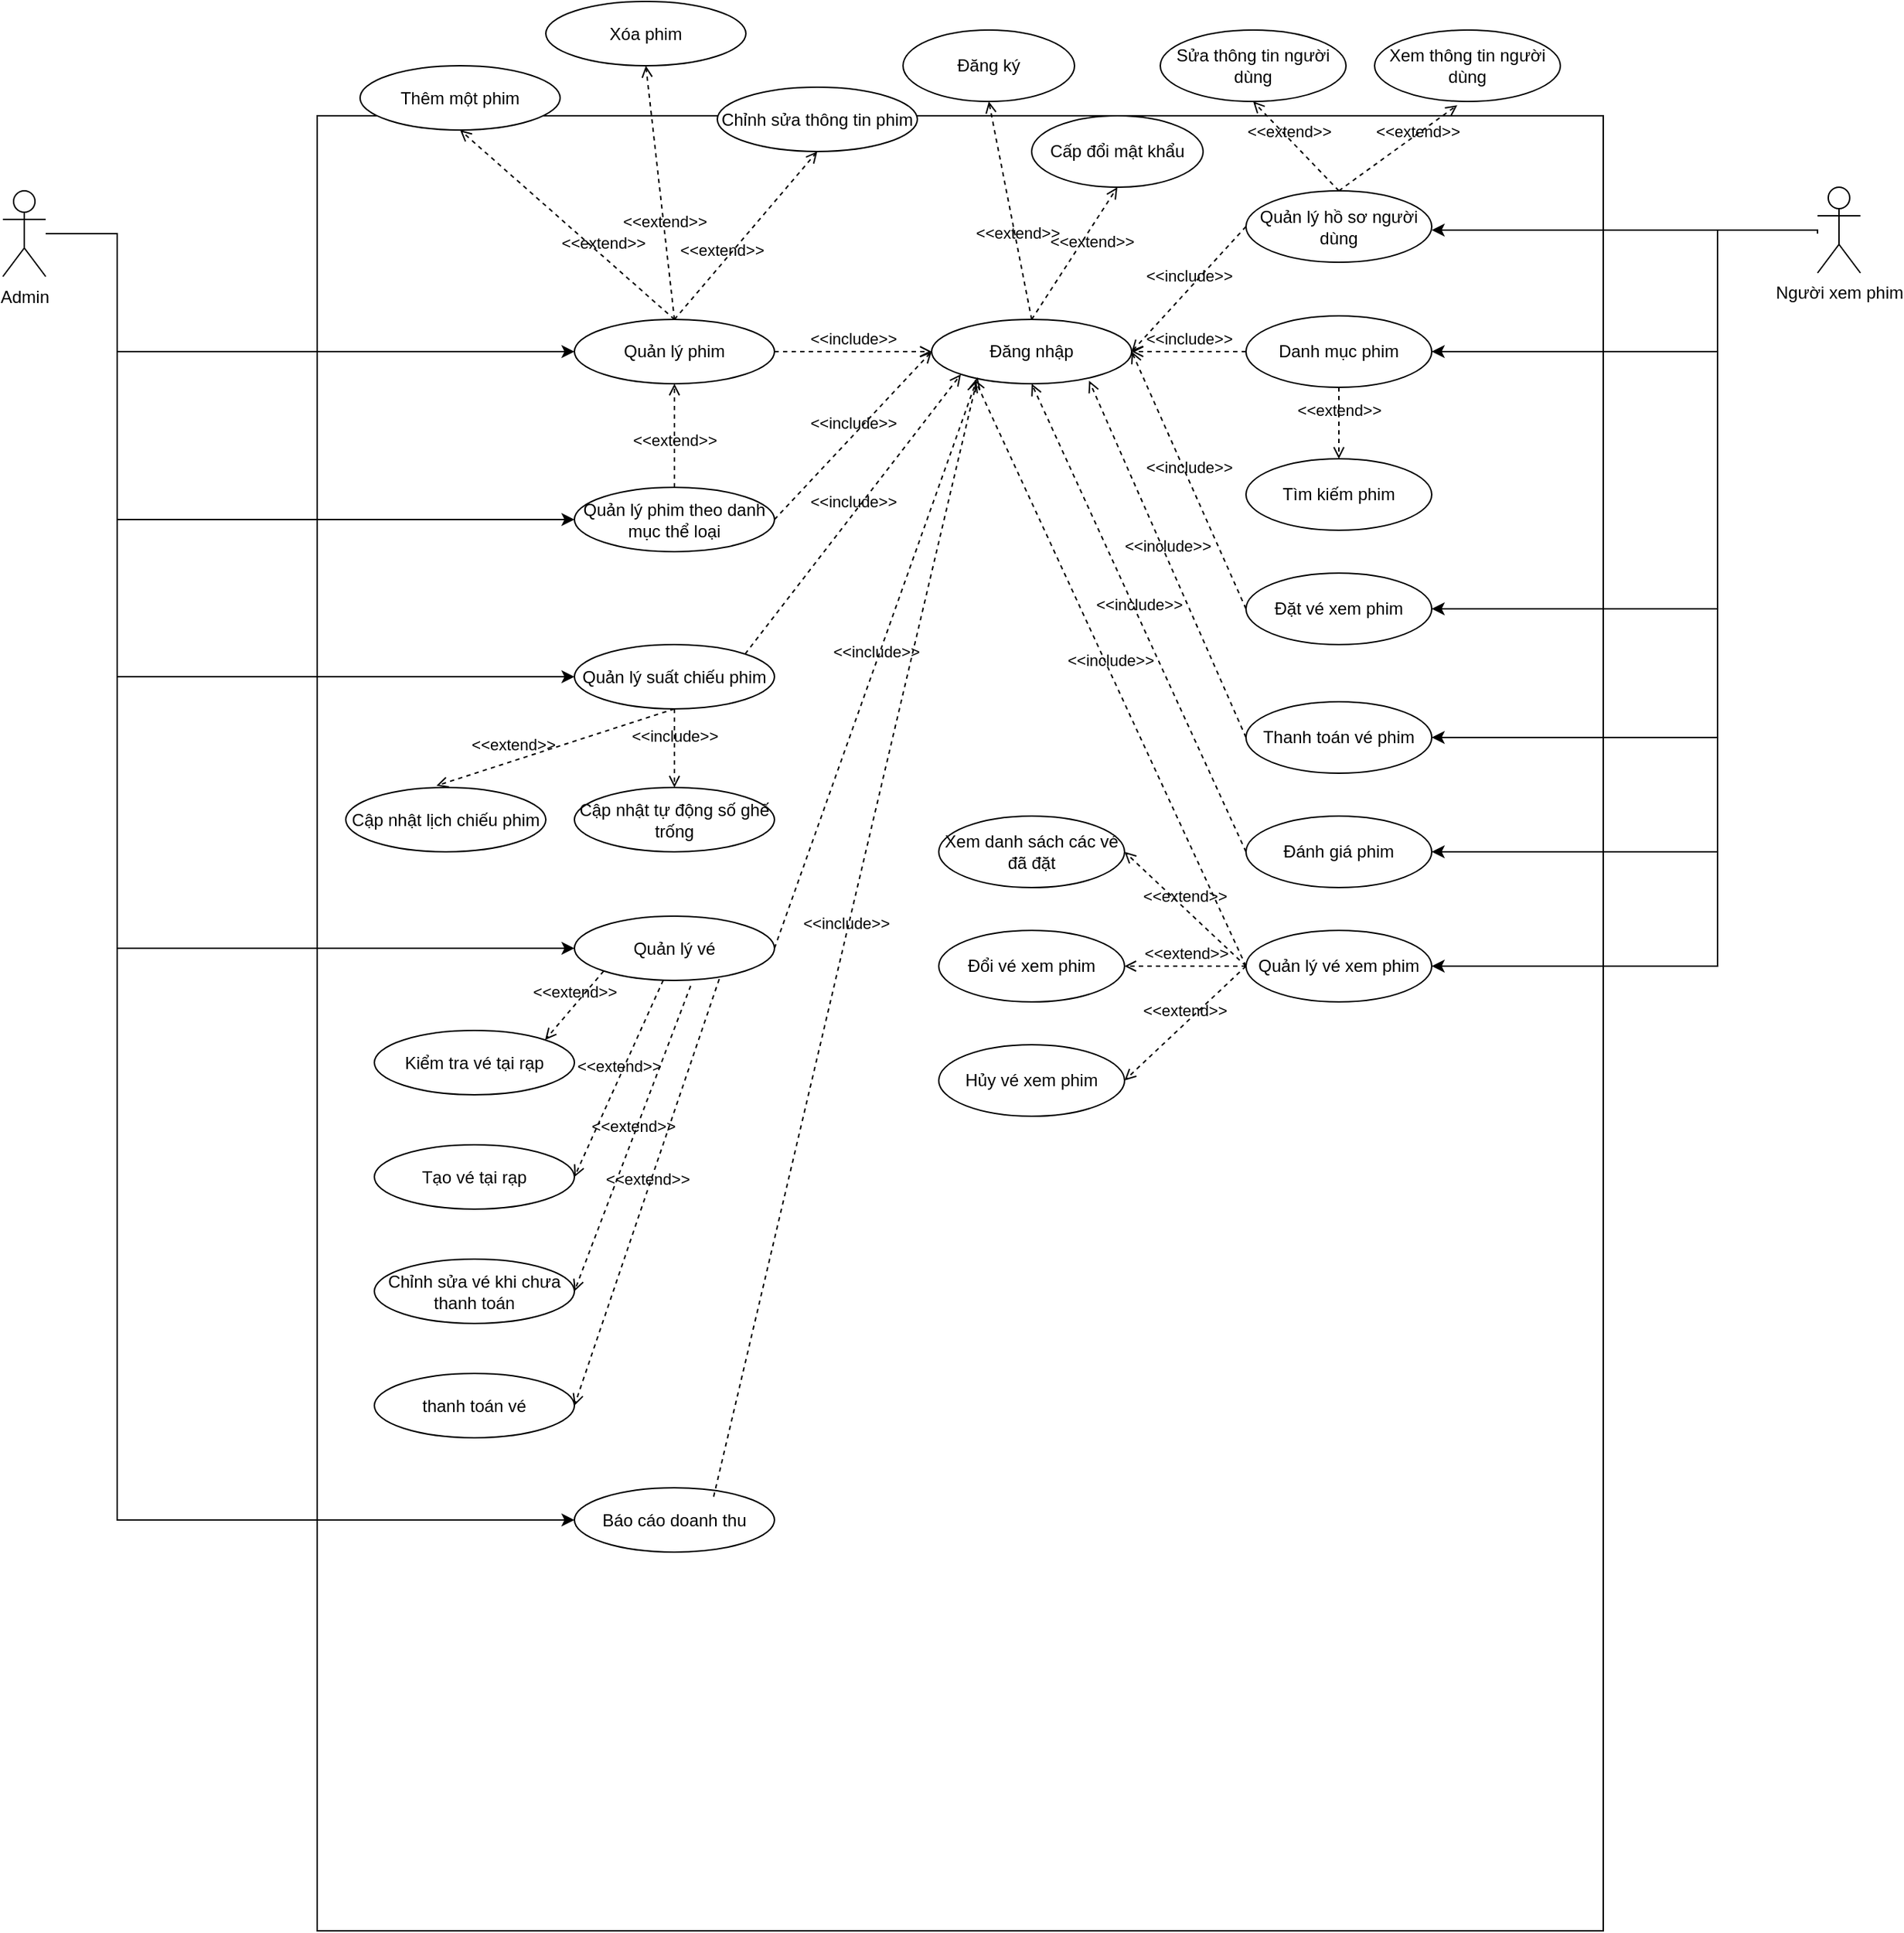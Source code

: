<mxfile>
    <diagram name="All Use case Diagram" id="IGQNDPXfDh_V1DBwaKHE">
        <mxGraphModel dx="1955" dy="657" grid="1" gridSize="10" guides="1" tooltips="1" connect="1" arrows="1" fold="1" page="1" pageScale="1" pageWidth="850" pageHeight="1100" math="0" shadow="0">
            <root>
                <mxCell id="0"/>
                <mxCell id="1" parent="0"/>
                <mxCell id="J7-MSEY-YR7QTqhDCGo0-1" value="" style="rounded=0;whiteSpace=wrap;html=1;" parent="1" vertex="1">
                    <mxGeometry x="-1370" y="230" width="900" height="1270" as="geometry"/>
                </mxCell>
                <mxCell id="J7-MSEY-YR7QTqhDCGo0-59" style="edgeStyle=orthogonalEdgeStyle;rounded=0;orthogonalLoop=1;jettySize=auto;html=1;entryX=0;entryY=0.5;entryDx=0;entryDy=0;" parent="1" source="J7-MSEY-YR7QTqhDCGo0-2" target="J7-MSEY-YR7QTqhDCGo0-42" edge="1">
                    <mxGeometry relative="1" as="geometry">
                        <Array as="points">
                            <mxPoint x="-1510" y="313"/>
                            <mxPoint x="-1510" y="395"/>
                        </Array>
                    </mxGeometry>
                </mxCell>
                <mxCell id="J7-MSEY-YR7QTqhDCGo0-60" style="edgeStyle=orthogonalEdgeStyle;rounded=0;orthogonalLoop=1;jettySize=auto;html=1;entryX=0;entryY=0.5;entryDx=0;entryDy=0;" parent="1" source="J7-MSEY-YR7QTqhDCGo0-2" target="J7-MSEY-YR7QTqhDCGo0-50" edge="1">
                    <mxGeometry relative="1" as="geometry">
                        <Array as="points">
                            <mxPoint x="-1510" y="313"/>
                            <mxPoint x="-1510" y="513"/>
                        </Array>
                    </mxGeometry>
                </mxCell>
                <mxCell id="J7-MSEY-YR7QTqhDCGo0-61" style="edgeStyle=orthogonalEdgeStyle;rounded=0;orthogonalLoop=1;jettySize=auto;html=1;entryX=0;entryY=0.5;entryDx=0;entryDy=0;" parent="1" source="J7-MSEY-YR7QTqhDCGo0-2" target="J7-MSEY-YR7QTqhDCGo0-53" edge="1">
                    <mxGeometry relative="1" as="geometry">
                        <Array as="points">
                            <mxPoint x="-1510" y="313"/>
                            <mxPoint x="-1510" y="623"/>
                        </Array>
                    </mxGeometry>
                </mxCell>
                <mxCell id="J7-MSEY-YR7QTqhDCGo0-62" style="edgeStyle=orthogonalEdgeStyle;rounded=0;orthogonalLoop=1;jettySize=auto;html=1;entryX=0;entryY=0.5;entryDx=0;entryDy=0;" parent="1" source="J7-MSEY-YR7QTqhDCGo0-2" target="J7-MSEY-YR7QTqhDCGo0-63" edge="1">
                    <mxGeometry relative="1" as="geometry">
                        <mxPoint x="-1575" y="720" as="targetPoint"/>
                        <Array as="points">
                            <mxPoint x="-1510" y="313"/>
                            <mxPoint x="-1510" y="813"/>
                        </Array>
                    </mxGeometry>
                </mxCell>
                <mxCell id="J7-MSEY-YR7QTqhDCGo0-76" style="edgeStyle=orthogonalEdgeStyle;rounded=0;orthogonalLoop=1;jettySize=auto;html=1;entryX=0;entryY=0.5;entryDx=0;entryDy=0;" parent="1" source="J7-MSEY-YR7QTqhDCGo0-2" target="J7-MSEY-YR7QTqhDCGo0-74" edge="1">
                    <mxGeometry relative="1" as="geometry">
                        <Array as="points">
                            <mxPoint x="-1510" y="313"/>
                            <mxPoint x="-1510" y="1213"/>
                        </Array>
                    </mxGeometry>
                </mxCell>
                <mxCell id="J7-MSEY-YR7QTqhDCGo0-2" value="Admin" style="shape=umlActor;verticalLabelPosition=bottom;verticalAlign=top;html=1;outlineConnect=0;" parent="1" vertex="1">
                    <mxGeometry x="-1590" y="282.5" width="30" height="60" as="geometry"/>
                </mxCell>
                <mxCell id="J7-MSEY-YR7QTqhDCGo0-36" style="edgeStyle=orthogonalEdgeStyle;rounded=0;orthogonalLoop=1;jettySize=auto;html=1;entryX=1;entryY=0.5;entryDx=0;entryDy=0;" parent="1" edge="1">
                    <mxGeometry relative="1" as="geometry">
                        <mxPoint x="-320" y="312.5" as="sourcePoint"/>
                        <mxPoint x="-590" y="310" as="targetPoint"/>
                        <Array as="points">
                            <mxPoint x="-320" y="310"/>
                        </Array>
                    </mxGeometry>
                </mxCell>
                <mxCell id="J7-MSEY-YR7QTqhDCGo0-37" style="edgeStyle=orthogonalEdgeStyle;rounded=0;orthogonalLoop=1;jettySize=auto;html=1;entryX=1;entryY=0.5;entryDx=0;entryDy=0;" parent="1" source="J7-MSEY-YR7QTqhDCGo0-3" target="J7-MSEY-YR7QTqhDCGo0-17" edge="1">
                    <mxGeometry relative="1" as="geometry">
                        <Array as="points">
                            <mxPoint x="-390" y="310"/>
                            <mxPoint x="-390" y="395"/>
                        </Array>
                    </mxGeometry>
                </mxCell>
                <mxCell id="J7-MSEY-YR7QTqhDCGo0-38" style="edgeStyle=orthogonalEdgeStyle;rounded=0;orthogonalLoop=1;jettySize=auto;html=1;entryX=1;entryY=0.5;entryDx=0;entryDy=0;" parent="1" source="J7-MSEY-YR7QTqhDCGo0-3" target="J7-MSEY-YR7QTqhDCGo0-22" edge="1">
                    <mxGeometry relative="1" as="geometry">
                        <Array as="points">
                            <mxPoint x="-390" y="310"/>
                            <mxPoint x="-390" y="575"/>
                        </Array>
                    </mxGeometry>
                </mxCell>
                <mxCell id="J7-MSEY-YR7QTqhDCGo0-39" style="edgeStyle=orthogonalEdgeStyle;rounded=0;orthogonalLoop=1;jettySize=auto;html=1;entryX=1;entryY=0.5;entryDx=0;entryDy=0;" parent="1" source="J7-MSEY-YR7QTqhDCGo0-3" target="J7-MSEY-YR7QTqhDCGo0-24" edge="1">
                    <mxGeometry relative="1" as="geometry">
                        <Array as="points">
                            <mxPoint x="-390" y="310"/>
                            <mxPoint x="-390" y="665"/>
                        </Array>
                    </mxGeometry>
                </mxCell>
                <mxCell id="J7-MSEY-YR7QTqhDCGo0-40" style="edgeStyle=orthogonalEdgeStyle;rounded=0;orthogonalLoop=1;jettySize=auto;html=1;entryX=1;entryY=0.5;entryDx=0;entryDy=0;" parent="1" source="J7-MSEY-YR7QTqhDCGo0-3" target="J7-MSEY-YR7QTqhDCGo0-33" edge="1">
                    <mxGeometry relative="1" as="geometry">
                        <Array as="points">
                            <mxPoint x="-390" y="310"/>
                            <mxPoint x="-390" y="745"/>
                        </Array>
                    </mxGeometry>
                </mxCell>
                <mxCell id="J7-MSEY-YR7QTqhDCGo0-41" style="edgeStyle=orthogonalEdgeStyle;rounded=0;orthogonalLoop=1;jettySize=auto;html=1;entryX=1;entryY=0.5;entryDx=0;entryDy=0;" parent="1" source="J7-MSEY-YR7QTqhDCGo0-3" target="J7-MSEY-YR7QTqhDCGo0-26" edge="1">
                    <mxGeometry relative="1" as="geometry">
                        <Array as="points">
                            <mxPoint x="-390" y="310"/>
                            <mxPoint x="-390" y="825"/>
                        </Array>
                    </mxGeometry>
                </mxCell>
                <mxCell id="J7-MSEY-YR7QTqhDCGo0-3" value="Người xem phim" style="shape=umlActor;verticalLabelPosition=bottom;verticalAlign=top;html=1;outlineConnect=0;" parent="1" vertex="1">
                    <mxGeometry x="-320" y="280" width="30" height="60" as="geometry"/>
                </mxCell>
                <mxCell id="J7-MSEY-YR7QTqhDCGo0-4" value="Đăng nhập" style="ellipse;whiteSpace=wrap;html=1;" parent="1" vertex="1">
                    <mxGeometry x="-940" y="372.5" width="140" height="45" as="geometry"/>
                </mxCell>
                <mxCell id="J7-MSEY-YR7QTqhDCGo0-5" value="Đăng ký" style="ellipse;whiteSpace=wrap;html=1;" parent="1" vertex="1">
                    <mxGeometry x="-960" y="170" width="120" height="50" as="geometry"/>
                </mxCell>
                <mxCell id="J7-MSEY-YR7QTqhDCGo0-6" value="&amp;lt;&amp;lt;extend&amp;gt;&amp;gt;" style="html=1;verticalAlign=bottom;labelBackgroundColor=none;endArrow=open;endFill=0;dashed=1;rounded=0;exitX=0.5;exitY=0;exitDx=0;exitDy=0;entryX=0.5;entryY=1;entryDx=0;entryDy=0;" parent="1" source="J7-MSEY-YR7QTqhDCGo0-4" target="J7-MSEY-YR7QTqhDCGo0-5" edge="1">
                    <mxGeometry x="-0.333" width="160" relative="1" as="geometry">
                        <mxPoint x="-1050" y="370" as="sourcePoint"/>
                        <mxPoint x="-890" y="370" as="targetPoint"/>
                        <mxPoint as="offset"/>
                    </mxGeometry>
                </mxCell>
                <mxCell id="J7-MSEY-YR7QTqhDCGo0-7" value="Cấp đổi mật khẩu" style="ellipse;whiteSpace=wrap;html=1;" parent="1" vertex="1">
                    <mxGeometry x="-870" y="230" width="120" height="50" as="geometry"/>
                </mxCell>
                <mxCell id="J7-MSEY-YR7QTqhDCGo0-8" value="&amp;lt;&amp;lt;extend&amp;gt;&amp;gt;" style="html=1;verticalAlign=bottom;labelBackgroundColor=none;endArrow=open;endFill=0;dashed=1;rounded=0;exitX=0.5;exitY=0;exitDx=0;exitDy=0;entryX=0.5;entryY=1;entryDx=0;entryDy=0;" parent="1" source="J7-MSEY-YR7QTqhDCGo0-4" target="J7-MSEY-YR7QTqhDCGo0-7" edge="1">
                    <mxGeometry x="0.11" y="-11" width="160" relative="1" as="geometry">
                        <mxPoint x="-950" y="295" as="sourcePoint"/>
                        <mxPoint x="-1010" y="250" as="targetPoint"/>
                        <mxPoint as="offset"/>
                    </mxGeometry>
                </mxCell>
                <mxCell id="J7-MSEY-YR7QTqhDCGo0-9" value="Quản lý hồ sơ người dùng" style="ellipse;whiteSpace=wrap;html=1;" parent="1" vertex="1">
                    <mxGeometry x="-720" y="282.5" width="130" height="50" as="geometry"/>
                </mxCell>
                <mxCell id="J7-MSEY-YR7QTqhDCGo0-13" value="Xem thông tin người dùng" style="ellipse;whiteSpace=wrap;html=1;" parent="1" vertex="1">
                    <mxGeometry x="-630" y="170" width="130" height="50" as="geometry"/>
                </mxCell>
                <mxCell id="J7-MSEY-YR7QTqhDCGo0-14" value="Sửa thông tin người dùng" style="ellipse;whiteSpace=wrap;html=1;" parent="1" vertex="1">
                    <mxGeometry x="-780" y="170" width="130" height="50" as="geometry"/>
                </mxCell>
                <mxCell id="J7-MSEY-YR7QTqhDCGo0-15" value="&amp;lt;&amp;lt;extend&amp;gt;&amp;gt;" style="html=1;verticalAlign=bottom;labelBackgroundColor=none;endArrow=open;endFill=0;dashed=1;rounded=0;exitX=0.5;exitY=0;exitDx=0;exitDy=0;entryX=0.445;entryY=1.052;entryDx=0;entryDy=0;entryPerimeter=0;" parent="1" source="J7-MSEY-YR7QTqhDCGo0-9" target="J7-MSEY-YR7QTqhDCGo0-13" edge="1">
                    <mxGeometry x="0.244" y="-6" width="160" relative="1" as="geometry">
                        <mxPoint x="-935" y="295" as="sourcePoint"/>
                        <mxPoint x="-860" y="230" as="targetPoint"/>
                        <mxPoint as="offset"/>
                    </mxGeometry>
                </mxCell>
                <mxCell id="J7-MSEY-YR7QTqhDCGo0-16" value="&amp;lt;&amp;lt;extend&amp;gt;&amp;gt;" style="html=1;verticalAlign=bottom;labelBackgroundColor=none;endArrow=open;endFill=0;dashed=1;rounded=0;exitX=0.5;exitY=0;exitDx=0;exitDy=0;entryX=0.5;entryY=1;entryDx=0;entryDy=0;" parent="1" source="J7-MSEY-YR7QTqhDCGo0-9" target="J7-MSEY-YR7QTqhDCGo0-14" edge="1">
                    <mxGeometry x="0.101" y="3" width="160" relative="1" as="geometry">
                        <mxPoint x="-645" y="305" as="sourcePoint"/>
                        <mxPoint x="-562" y="233" as="targetPoint"/>
                        <mxPoint as="offset"/>
                    </mxGeometry>
                </mxCell>
                <mxCell id="J7-MSEY-YR7QTqhDCGo0-17" value="Danh mục phim" style="ellipse;whiteSpace=wrap;html=1;" parent="1" vertex="1">
                    <mxGeometry x="-720" y="370" width="130" height="50" as="geometry"/>
                </mxCell>
                <mxCell id="J7-MSEY-YR7QTqhDCGo0-18" value="Tìm kiếm phim" style="ellipse;whiteSpace=wrap;html=1;" parent="1" vertex="1">
                    <mxGeometry x="-720" y="470" width="130" height="50" as="geometry"/>
                </mxCell>
                <mxCell id="J7-MSEY-YR7QTqhDCGo0-19" value="&amp;lt;&amp;lt;extend&amp;gt;&amp;gt;" style="html=1;verticalAlign=bottom;labelBackgroundColor=none;endArrow=open;endFill=0;dashed=1;rounded=0;exitX=0.5;exitY=1;exitDx=0;exitDy=0;entryX=0.5;entryY=0;entryDx=0;entryDy=0;" parent="1" source="J7-MSEY-YR7QTqhDCGo0-17" target="J7-MSEY-YR7QTqhDCGo0-18" edge="1">
                    <mxGeometry width="160" relative="1" as="geometry">
                        <mxPoint x="-645" y="305" as="sourcePoint"/>
                        <mxPoint x="-562" y="233" as="targetPoint"/>
                        <mxPoint as="offset"/>
                    </mxGeometry>
                </mxCell>
                <mxCell id="J7-MSEY-YR7QTqhDCGo0-20" value="&amp;lt;&amp;lt;include&amp;gt;&amp;gt;" style="html=1;verticalAlign=bottom;labelBackgroundColor=none;endArrow=open;endFill=0;dashed=1;rounded=0;entryX=1;entryY=0.5;entryDx=0;entryDy=0;exitX=0;exitY=0.5;exitDx=0;exitDy=0;" parent="1" source="J7-MSEY-YR7QTqhDCGo0-9" target="J7-MSEY-YR7QTqhDCGo0-4" edge="1">
                    <mxGeometry width="160" relative="1" as="geometry">
                        <mxPoint x="-870" y="490" as="sourcePoint"/>
                        <mxPoint x="-710" y="490" as="targetPoint"/>
                    </mxGeometry>
                </mxCell>
                <mxCell id="J7-MSEY-YR7QTqhDCGo0-21" value="&amp;lt;&amp;lt;include&amp;gt;&amp;gt;" style="html=1;verticalAlign=bottom;labelBackgroundColor=none;endArrow=open;endFill=0;dashed=1;rounded=0;entryX=1;entryY=0.5;entryDx=0;entryDy=0;exitX=0;exitY=0.5;exitDx=0;exitDy=0;" parent="1" source="J7-MSEY-YR7QTqhDCGo0-17" target="J7-MSEY-YR7QTqhDCGo0-4" edge="1">
                    <mxGeometry width="160" relative="1" as="geometry">
                        <mxPoint x="-710" y="330" as="sourcePoint"/>
                        <mxPoint x="-865" y="318" as="targetPoint"/>
                    </mxGeometry>
                </mxCell>
                <mxCell id="J7-MSEY-YR7QTqhDCGo0-22" value="Đặt vé xem phim" style="ellipse;whiteSpace=wrap;html=1;" parent="1" vertex="1">
                    <mxGeometry x="-720" y="550" width="130" height="50" as="geometry"/>
                </mxCell>
                <mxCell id="J7-MSEY-YR7QTqhDCGo0-23" value="&amp;lt;&amp;lt;include&amp;gt;&amp;gt;" style="html=1;verticalAlign=bottom;labelBackgroundColor=none;endArrow=open;endFill=0;dashed=1;rounded=0;entryX=1;entryY=0.5;entryDx=0;entryDy=0;exitX=0;exitY=0.5;exitDx=0;exitDy=0;" parent="1" source="J7-MSEY-YR7QTqhDCGo0-22" target="J7-MSEY-YR7QTqhDCGo0-4" edge="1">
                    <mxGeometry width="160" relative="1" as="geometry">
                        <mxPoint x="-710" y="405" as="sourcePoint"/>
                        <mxPoint x="-865" y="318" as="targetPoint"/>
                    </mxGeometry>
                </mxCell>
                <mxCell id="J7-MSEY-YR7QTqhDCGo0-24" value="Thanh toán vé phim" style="ellipse;whiteSpace=wrap;html=1;" parent="1" vertex="1">
                    <mxGeometry x="-720" y="640" width="130" height="50" as="geometry"/>
                </mxCell>
                <mxCell id="J7-MSEY-YR7QTqhDCGo0-25" value="&amp;lt;&amp;lt;include&amp;gt;&amp;gt;" style="html=1;verticalAlign=bottom;labelBackgroundColor=none;endArrow=open;endFill=0;dashed=1;rounded=0;exitX=0;exitY=0.5;exitDx=0;exitDy=0;entryX=0.787;entryY=0.953;entryDx=0;entryDy=0;entryPerimeter=0;" parent="1" source="J7-MSEY-YR7QTqhDCGo0-24" target="J7-MSEY-YR7QTqhDCGo0-4" edge="1">
                    <mxGeometry width="160" relative="1" as="geometry">
                        <mxPoint x="-710" y="605" as="sourcePoint"/>
                        <mxPoint x="-870" y="420" as="targetPoint"/>
                        <Array as="points"/>
                    </mxGeometry>
                </mxCell>
                <mxCell id="J7-MSEY-YR7QTqhDCGo0-26" value="Quản lý vé xem phim" style="ellipse;whiteSpace=wrap;html=1;" parent="1" vertex="1">
                    <mxGeometry x="-720" y="800" width="130" height="50" as="geometry"/>
                </mxCell>
                <mxCell id="J7-MSEY-YR7QTqhDCGo0-27" value="Xem danh sách các vé đã đặt" style="ellipse;whiteSpace=wrap;html=1;" parent="1" vertex="1">
                    <mxGeometry x="-935" y="720" width="130" height="50" as="geometry"/>
                </mxCell>
                <mxCell id="J7-MSEY-YR7QTqhDCGo0-28" value="&amp;lt;&amp;lt;extend&amp;gt;&amp;gt;" style="html=1;verticalAlign=bottom;labelBackgroundColor=none;endArrow=open;endFill=0;dashed=1;rounded=0;exitX=0;exitY=0.5;exitDx=0;exitDy=0;entryX=1;entryY=0.5;entryDx=0;entryDy=0;" parent="1" source="J7-MSEY-YR7QTqhDCGo0-26" target="J7-MSEY-YR7QTqhDCGo0-27" edge="1">
                    <mxGeometry width="160" relative="1" as="geometry">
                        <mxPoint x="-645" y="430" as="sourcePoint"/>
                        <mxPoint x="-645" y="480" as="targetPoint"/>
                        <mxPoint as="offset"/>
                    </mxGeometry>
                </mxCell>
                <mxCell id="J7-MSEY-YR7QTqhDCGo0-29" value="Đổi vé xem phim" style="ellipse;whiteSpace=wrap;html=1;" parent="1" vertex="1">
                    <mxGeometry x="-935" y="800" width="130" height="50" as="geometry"/>
                </mxCell>
                <mxCell id="J7-MSEY-YR7QTqhDCGo0-30" value="Hủy vé xem phim" style="ellipse;whiteSpace=wrap;html=1;" parent="1" vertex="1">
                    <mxGeometry x="-935" y="880" width="130" height="50" as="geometry"/>
                </mxCell>
                <mxCell id="J7-MSEY-YR7QTqhDCGo0-31" value="&amp;lt;&amp;lt;extend&amp;gt;&amp;gt;" style="html=1;verticalAlign=bottom;labelBackgroundColor=none;endArrow=open;endFill=0;dashed=1;rounded=0;exitX=0;exitY=0.5;exitDx=0;exitDy=0;entryX=1;entryY=0.5;entryDx=0;entryDy=0;" parent="1" source="J7-MSEY-YR7QTqhDCGo0-26" target="J7-MSEY-YR7QTqhDCGo0-29" edge="1">
                    <mxGeometry width="160" relative="1" as="geometry">
                        <mxPoint x="-710" y="675" as="sourcePoint"/>
                        <mxPoint x="-795" y="645" as="targetPoint"/>
                        <mxPoint as="offset"/>
                    </mxGeometry>
                </mxCell>
                <mxCell id="J7-MSEY-YR7QTqhDCGo0-32" value="&amp;lt;&amp;lt;extend&amp;gt;&amp;gt;" style="html=1;verticalAlign=bottom;labelBackgroundColor=none;endArrow=open;endFill=0;dashed=1;rounded=0;exitX=0;exitY=0.5;exitDx=0;exitDy=0;entryX=1;entryY=0.5;entryDx=0;entryDy=0;" parent="1" source="J7-MSEY-YR7QTqhDCGo0-26" target="J7-MSEY-YR7QTqhDCGo0-30" edge="1">
                    <mxGeometry width="160" relative="1" as="geometry">
                        <mxPoint x="-700" y="685" as="sourcePoint"/>
                        <mxPoint x="-795" y="715" as="targetPoint"/>
                        <mxPoint as="offset"/>
                    </mxGeometry>
                </mxCell>
                <mxCell id="J7-MSEY-YR7QTqhDCGo0-33" value="Đánh giá phim" style="ellipse;whiteSpace=wrap;html=1;" parent="1" vertex="1">
                    <mxGeometry x="-720" y="720" width="130" height="50" as="geometry"/>
                </mxCell>
                <mxCell id="J7-MSEY-YR7QTqhDCGo0-34" value="&amp;lt;&amp;lt;include&amp;gt;&amp;gt;" style="html=1;verticalAlign=bottom;labelBackgroundColor=none;endArrow=open;endFill=0;dashed=1;rounded=0;entryX=0.216;entryY=0.936;entryDx=0;entryDy=0;exitX=0;exitY=0.5;exitDx=0;exitDy=0;entryPerimeter=0;" parent="1" source="J7-MSEY-YR7QTqhDCGo0-26" target="J7-MSEY-YR7QTqhDCGo0-4" edge="1">
                    <mxGeometry width="160" relative="1" as="geometry">
                        <mxPoint x="-710" y="675" as="sourcePoint"/>
                        <mxPoint x="-790" y="405" as="targetPoint"/>
                    </mxGeometry>
                </mxCell>
                <mxCell id="J7-MSEY-YR7QTqhDCGo0-35" value="&amp;lt;&amp;lt;include&amp;gt;&amp;gt;" style="html=1;verticalAlign=bottom;labelBackgroundColor=none;endArrow=open;endFill=0;dashed=1;rounded=0;entryX=0.5;entryY=1;entryDx=0;entryDy=0;exitX=0;exitY=0.5;exitDx=0;exitDy=0;" parent="1" source="J7-MSEY-YR7QTqhDCGo0-33" target="J7-MSEY-YR7QTqhDCGo0-4" edge="1">
                    <mxGeometry width="160" relative="1" as="geometry">
                        <mxPoint x="-710" y="755" as="sourcePoint"/>
                        <mxPoint x="-860" y="428" as="targetPoint"/>
                    </mxGeometry>
                </mxCell>
                <mxCell id="J7-MSEY-YR7QTqhDCGo0-42" value="Quản lý phim" style="ellipse;whiteSpace=wrap;html=1;" parent="1" vertex="1">
                    <mxGeometry x="-1190" y="372.5" width="140" height="45" as="geometry"/>
                </mxCell>
                <mxCell id="J7-MSEY-YR7QTqhDCGo0-43" value="Thêm một phim" style="ellipse;whiteSpace=wrap;html=1;" parent="1" vertex="1">
                    <mxGeometry x="-1340" y="195" width="140" height="45" as="geometry"/>
                </mxCell>
                <mxCell id="J7-MSEY-YR7QTqhDCGo0-44" value="Chỉnh sửa thông tin phim" style="ellipse;whiteSpace=wrap;html=1;" parent="1" vertex="1">
                    <mxGeometry x="-1090" y="210" width="140" height="45" as="geometry"/>
                </mxCell>
                <mxCell id="J7-MSEY-YR7QTqhDCGo0-45" value="Xóa phim" style="ellipse;whiteSpace=wrap;html=1;" parent="1" vertex="1">
                    <mxGeometry x="-1210" y="150" width="140" height="45" as="geometry"/>
                </mxCell>
                <mxCell id="J7-MSEY-YR7QTqhDCGo0-46" value="&amp;lt;&amp;lt;include&amp;gt;&amp;gt;" style="html=1;verticalAlign=bottom;labelBackgroundColor=none;endArrow=open;endFill=0;dashed=1;rounded=0;entryX=0;entryY=0.5;entryDx=0;entryDy=0;exitX=1;exitY=0.5;exitDx=0;exitDy=0;" parent="1" source="J7-MSEY-YR7QTqhDCGo0-42" target="J7-MSEY-YR7QTqhDCGo0-4" edge="1">
                    <mxGeometry width="160" relative="1" as="geometry">
                        <mxPoint x="-710" y="405" as="sourcePoint"/>
                        <mxPoint x="-790" y="405" as="targetPoint"/>
                    </mxGeometry>
                </mxCell>
                <mxCell id="J7-MSEY-YR7QTqhDCGo0-47" value="&amp;lt;&amp;lt;extend&amp;gt;&amp;gt;" style="html=1;verticalAlign=bottom;labelBackgroundColor=none;endArrow=open;endFill=0;dashed=1;rounded=0;exitX=0.5;exitY=0;exitDx=0;exitDy=0;entryX=0.5;entryY=1;entryDx=0;entryDy=0;" parent="1" source="J7-MSEY-YR7QTqhDCGo0-42" target="J7-MSEY-YR7QTqhDCGo0-44" edge="1">
                    <mxGeometry x="-0.333" width="160" relative="1" as="geometry">
                        <mxPoint x="-860" y="383" as="sourcePoint"/>
                        <mxPoint x="-890" y="230" as="targetPoint"/>
                        <mxPoint as="offset"/>
                    </mxGeometry>
                </mxCell>
                <mxCell id="J7-MSEY-YR7QTqhDCGo0-48" value="&amp;lt;&amp;lt;extend&amp;gt;&amp;gt;" style="html=1;verticalAlign=bottom;labelBackgroundColor=none;endArrow=open;endFill=0;dashed=1;rounded=0;exitX=0.5;exitY=0;exitDx=0;exitDy=0;entryX=0.5;entryY=1;entryDx=0;entryDy=0;strokeColor=default;align=center;fontFamily=Helvetica;fontSize=11;fontColor=default;" parent="1" source="J7-MSEY-YR7QTqhDCGo0-42" target="J7-MSEY-YR7QTqhDCGo0-45" edge="1">
                    <mxGeometry x="-0.333" width="160" relative="1" as="geometry">
                        <mxPoint x="-1110" y="383" as="sourcePoint"/>
                        <mxPoint x="-1010" y="290" as="targetPoint"/>
                        <mxPoint as="offset"/>
                    </mxGeometry>
                </mxCell>
                <mxCell id="J7-MSEY-YR7QTqhDCGo0-49" value="&amp;lt;&amp;lt;extend&amp;gt;&amp;gt;" style="html=1;verticalAlign=bottom;labelBackgroundColor=none;endArrow=open;endFill=0;dashed=1;rounded=0;exitX=0.5;exitY=0;exitDx=0;exitDy=0;entryX=0.5;entryY=1;entryDx=0;entryDy=0;strokeColor=default;align=center;fontFamily=Helvetica;fontSize=11;fontColor=default;" parent="1" source="J7-MSEY-YR7QTqhDCGo0-42" target="J7-MSEY-YR7QTqhDCGo0-43" edge="1">
                    <mxGeometry x="-0.333" width="160" relative="1" as="geometry">
                        <mxPoint x="-1110" y="383" as="sourcePoint"/>
                        <mxPoint x="-1150" y="315" as="targetPoint"/>
                        <mxPoint as="offset"/>
                    </mxGeometry>
                </mxCell>
                <mxCell id="J7-MSEY-YR7QTqhDCGo0-50" value="Quản lý phim theo danh mục thể loại" style="ellipse;whiteSpace=wrap;html=1;" parent="1" vertex="1">
                    <mxGeometry x="-1190" y="490" width="140" height="45" as="geometry"/>
                </mxCell>
                <mxCell id="J7-MSEY-YR7QTqhDCGo0-51" value="&amp;lt;&amp;lt;extend&amp;gt;&amp;gt;" style="html=1;verticalAlign=bottom;labelBackgroundColor=none;endArrow=open;endFill=0;dashed=1;rounded=0;exitX=0.5;exitY=0;exitDx=0;exitDy=0;entryX=0.5;entryY=1;entryDx=0;entryDy=0;strokeColor=default;align=center;fontFamily=Helvetica;fontSize=11;fontColor=default;" parent="1" source="J7-MSEY-YR7QTqhDCGo0-50" target="J7-MSEY-YR7QTqhDCGo0-42" edge="1">
                    <mxGeometry x="-0.333" width="160" relative="1" as="geometry">
                        <mxPoint x="-1110" y="383" as="sourcePoint"/>
                        <mxPoint x="-1130" y="205" as="targetPoint"/>
                        <mxPoint as="offset"/>
                    </mxGeometry>
                </mxCell>
                <mxCell id="J7-MSEY-YR7QTqhDCGo0-52" value="&amp;lt;&amp;lt;include&amp;gt;&amp;gt;" style="html=1;verticalAlign=bottom;labelBackgroundColor=none;endArrow=open;endFill=0;dashed=1;rounded=0;entryX=0;entryY=0.5;entryDx=0;entryDy=0;exitX=1;exitY=0.5;exitDx=0;exitDy=0;" parent="1" source="J7-MSEY-YR7QTqhDCGo0-50" target="J7-MSEY-YR7QTqhDCGo0-4" edge="1">
                    <mxGeometry width="160" relative="1" as="geometry">
                        <mxPoint x="-1040" y="405" as="sourcePoint"/>
                        <mxPoint x="-930" y="405" as="targetPoint"/>
                    </mxGeometry>
                </mxCell>
                <mxCell id="J7-MSEY-YR7QTqhDCGo0-53" value="Quản lý suất chiếu phim" style="ellipse;whiteSpace=wrap;html=1;" parent="1" vertex="1">
                    <mxGeometry x="-1190" y="600" width="140" height="45" as="geometry"/>
                </mxCell>
                <mxCell id="J7-MSEY-YR7QTqhDCGo0-54" value="&amp;lt;&amp;lt;include&amp;gt;&amp;gt;" style="html=1;verticalAlign=bottom;labelBackgroundColor=none;endArrow=open;endFill=0;dashed=1;rounded=0;entryX=0;entryY=1;entryDx=0;entryDy=0;exitX=1;exitY=0;exitDx=0;exitDy=0;" parent="1" source="J7-MSEY-YR7QTqhDCGo0-53" target="J7-MSEY-YR7QTqhDCGo0-4" edge="1">
                    <mxGeometry width="160" relative="1" as="geometry">
                        <mxPoint x="-1040" y="523" as="sourcePoint"/>
                        <mxPoint x="-930" y="405" as="targetPoint"/>
                    </mxGeometry>
                </mxCell>
                <mxCell id="J7-MSEY-YR7QTqhDCGo0-55" value="Cập nhật lịch chiếu phim" style="ellipse;whiteSpace=wrap;html=1;" parent="1" vertex="1">
                    <mxGeometry x="-1350" y="700" width="140" height="45" as="geometry"/>
                </mxCell>
                <mxCell id="J7-MSEY-YR7QTqhDCGo0-56" value="Cập nhật tự động số ghế trống" style="ellipse;whiteSpace=wrap;html=1;" parent="1" vertex="1">
                    <mxGeometry x="-1190" y="700" width="140" height="45" as="geometry"/>
                </mxCell>
                <mxCell id="J7-MSEY-YR7QTqhDCGo0-57" value="&amp;lt;&amp;lt;extend&amp;gt;&amp;gt;" style="html=1;verticalAlign=bottom;labelBackgroundColor=none;endArrow=open;endFill=0;dashed=1;rounded=0;entryX=0.453;entryY=-0.027;entryDx=0;entryDy=0;strokeColor=default;align=center;fontFamily=Helvetica;fontSize=11;fontColor=default;entryPerimeter=0;exitX=0.5;exitY=1;exitDx=0;exitDy=0;" parent="1" source="J7-MSEY-YR7QTqhDCGo0-53" target="J7-MSEY-YR7QTqhDCGo0-55" edge="1">
                    <mxGeometry x="0.346" y="-1" width="160" relative="1" as="geometry">
                        <mxPoint x="-1130" y="650" as="sourcePoint"/>
                        <mxPoint x="-1110" y="428" as="targetPoint"/>
                        <mxPoint y="-1" as="offset"/>
                        <Array as="points"/>
                    </mxGeometry>
                </mxCell>
                <mxCell id="J7-MSEY-YR7QTqhDCGo0-58" value="&amp;lt;&amp;lt;include&amp;gt;&amp;gt;" style="html=1;verticalAlign=bottom;labelBackgroundColor=none;endArrow=open;endFill=0;dashed=1;rounded=0;entryX=0.5;entryY=0;entryDx=0;entryDy=0;exitX=0.5;exitY=1;exitDx=0;exitDy=0;" parent="1" source="J7-MSEY-YR7QTqhDCGo0-53" target="J7-MSEY-YR7QTqhDCGo0-56" edge="1">
                    <mxGeometry width="160" relative="1" as="geometry">
                        <mxPoint x="-1040" y="633" as="sourcePoint"/>
                        <mxPoint x="-910" y="421" as="targetPoint"/>
                    </mxGeometry>
                </mxCell>
                <mxCell id="J7-MSEY-YR7QTqhDCGo0-63" value="Quản lý vé" style="ellipse;whiteSpace=wrap;html=1;" parent="1" vertex="1">
                    <mxGeometry x="-1190" y="790" width="140" height="45" as="geometry"/>
                </mxCell>
                <mxCell id="J7-MSEY-YR7QTqhDCGo0-64" value="Kiểm tra vé tại rạp" style="ellipse;whiteSpace=wrap;html=1;" parent="1" vertex="1">
                    <mxGeometry x="-1330" y="870" width="140" height="45" as="geometry"/>
                </mxCell>
                <mxCell id="J7-MSEY-YR7QTqhDCGo0-65" value="thanh toán vé" style="ellipse;whiteSpace=wrap;html=1;" parent="1" vertex="1">
                    <mxGeometry x="-1330" y="1110" width="140" height="45" as="geometry"/>
                </mxCell>
                <mxCell id="J7-MSEY-YR7QTqhDCGo0-66" value="Tạo vé tại rạp" style="ellipse;whiteSpace=wrap;html=1;" parent="1" vertex="1">
                    <mxGeometry x="-1330" y="950" width="140" height="45" as="geometry"/>
                </mxCell>
                <mxCell id="J7-MSEY-YR7QTqhDCGo0-67" value="Chỉnh sửa vé khi chưa thanh toán" style="ellipse;whiteSpace=wrap;html=1;" parent="1" vertex="1">
                    <mxGeometry x="-1330" y="1030" width="140" height="45" as="geometry"/>
                </mxCell>
                <mxCell id="J7-MSEY-YR7QTqhDCGo0-68" value="&amp;lt;&amp;lt;include&amp;gt;&amp;gt;" style="html=1;verticalAlign=bottom;labelBackgroundColor=none;endArrow=open;endFill=0;dashed=1;rounded=0;entryX=0.224;entryY=0.953;entryDx=0;entryDy=0;exitX=1;exitY=0.5;exitDx=0;exitDy=0;entryPerimeter=0;" parent="1" source="J7-MSEY-YR7QTqhDCGo0-63" target="J7-MSEY-YR7QTqhDCGo0-4" edge="1">
                    <mxGeometry width="160" relative="1" as="geometry">
                        <mxPoint x="-1060" y="617" as="sourcePoint"/>
                        <mxPoint x="-910" y="421" as="targetPoint"/>
                    </mxGeometry>
                </mxCell>
                <mxCell id="J7-MSEY-YR7QTqhDCGo0-69" value="&amp;lt;&amp;lt;extend&amp;gt;&amp;gt;" style="html=1;verticalAlign=bottom;labelBackgroundColor=none;endArrow=open;endFill=0;dashed=1;rounded=0;exitX=0;exitY=1;exitDx=0;exitDy=0;entryX=1;entryY=0;entryDx=0;entryDy=0;" parent="1" source="J7-MSEY-YR7QTqhDCGo0-63" target="J7-MSEY-YR7QTqhDCGo0-64" edge="1">
                    <mxGeometry width="160" relative="1" as="geometry">
                        <mxPoint x="-710" y="835" as="sourcePoint"/>
                        <mxPoint x="-795" y="915" as="targetPoint"/>
                        <mxPoint as="offset"/>
                    </mxGeometry>
                </mxCell>
                <mxCell id="J7-MSEY-YR7QTqhDCGo0-70" value="&amp;lt;&amp;lt;extend&amp;gt;&amp;gt;" style="html=1;verticalAlign=bottom;labelBackgroundColor=none;endArrow=open;endFill=0;dashed=1;rounded=0;exitX=0.444;exitY=0.996;exitDx=0;exitDy=0;entryX=1;entryY=0.5;entryDx=0;entryDy=0;exitPerimeter=0;" parent="1" source="J7-MSEY-YR7QTqhDCGo0-63" target="J7-MSEY-YR7QTqhDCGo0-66" edge="1">
                    <mxGeometry width="160" relative="1" as="geometry">
                        <mxPoint x="-1160" y="853" as="sourcePoint"/>
                        <mxPoint x="-1200" y="887" as="targetPoint"/>
                        <mxPoint as="offset"/>
                    </mxGeometry>
                </mxCell>
                <mxCell id="J7-MSEY-YR7QTqhDCGo0-71" value="&amp;lt;&amp;lt;extend&amp;gt;&amp;gt;" style="html=1;verticalAlign=bottom;labelBackgroundColor=none;endArrow=open;endFill=0;dashed=1;rounded=0;exitX=0.581;exitY=1.084;exitDx=0;exitDy=0;entryX=1;entryY=0.5;entryDx=0;entryDy=0;exitPerimeter=0;" parent="1" source="J7-MSEY-YR7QTqhDCGo0-63" target="J7-MSEY-YR7QTqhDCGo0-67" edge="1">
                    <mxGeometry width="160" relative="1" as="geometry">
                        <mxPoint x="-1118" y="860" as="sourcePoint"/>
                        <mxPoint x="-1180" y="983" as="targetPoint"/>
                        <mxPoint as="offset"/>
                    </mxGeometry>
                </mxCell>
                <mxCell id="J7-MSEY-YR7QTqhDCGo0-72" value="&amp;lt;&amp;lt;extend&amp;gt;&amp;gt;" style="html=1;verticalAlign=bottom;labelBackgroundColor=none;endArrow=open;endFill=0;dashed=1;rounded=0;exitX=0.724;exitY=0.978;exitDx=0;exitDy=0;entryX=1;entryY=0.5;entryDx=0;entryDy=0;exitPerimeter=0;" parent="1" source="J7-MSEY-YR7QTqhDCGo0-63" target="J7-MSEY-YR7QTqhDCGo0-65" edge="1">
                    <mxGeometry width="160" relative="1" as="geometry">
                        <mxPoint x="-1118" y="863" as="sourcePoint"/>
                        <mxPoint x="-1180" y="1063" as="targetPoint"/>
                        <mxPoint as="offset"/>
                    </mxGeometry>
                </mxCell>
                <mxCell id="J7-MSEY-YR7QTqhDCGo0-74" value="Báo cáo doanh thu" style="ellipse;whiteSpace=wrap;html=1;" parent="1" vertex="1">
                    <mxGeometry x="-1190" y="1190" width="140" height="45" as="geometry"/>
                </mxCell>
                <mxCell id="J7-MSEY-YR7QTqhDCGo0-75" value="&amp;lt;&amp;lt;include&amp;gt;&amp;gt;" style="html=1;verticalAlign=bottom;labelBackgroundColor=none;endArrow=open;endFill=0;dashed=1;rounded=0;entryX=0.23;entryY=0.9;entryDx=0;entryDy=0;exitX=0.696;exitY=0.138;exitDx=0;exitDy=0;entryPerimeter=0;exitPerimeter=0;" parent="1" source="J7-MSEY-YR7QTqhDCGo0-74" target="J7-MSEY-YR7QTqhDCGo0-4" edge="1">
                    <mxGeometry width="160" relative="1" as="geometry">
                        <mxPoint x="-1040" y="823" as="sourcePoint"/>
                        <mxPoint x="-899" y="425" as="targetPoint"/>
                    </mxGeometry>
                </mxCell>
            </root>
        </mxGraphModel>
    </diagram>
</mxfile>